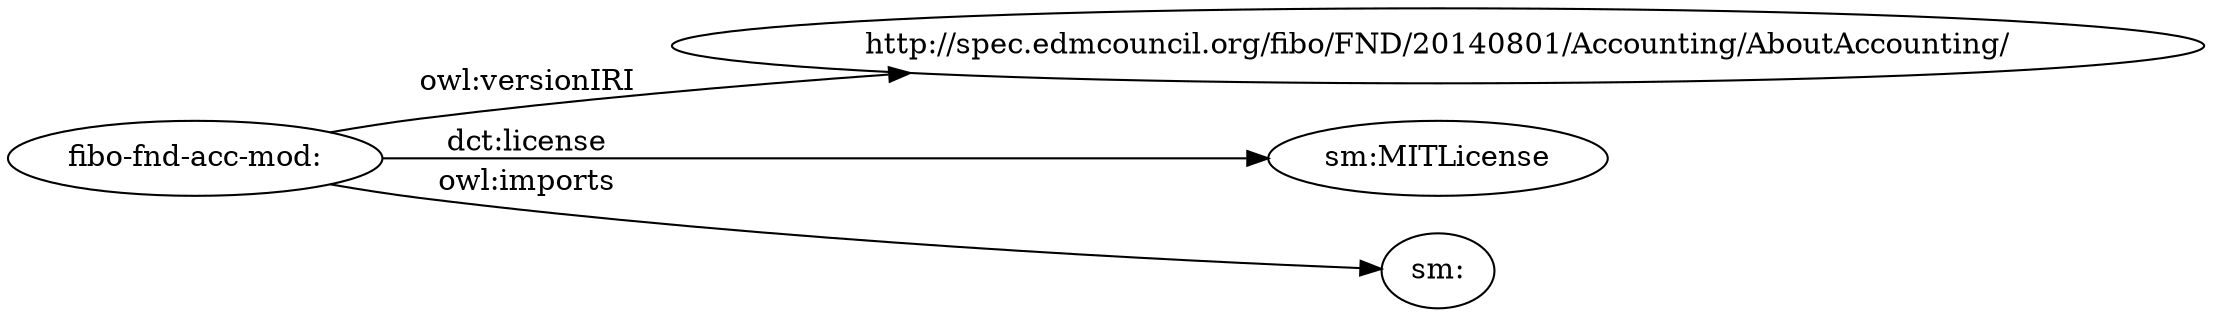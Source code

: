 digraph ar2dtool_diagram { 
rankdir=LR;
size="1501"
	"fibo-fnd-acc-mod:" -> "http://spec.edmcouncil.org/fibo/FND/20140801/Accounting/AboutAccounting/" [ label = "owl:versionIRI" ];
	"fibo-fnd-acc-mod:" -> "sm:MITLicense" [ label = "dct:license" ];
	"fibo-fnd-acc-mod:" -> "sm:" [ label = "owl:imports" ];

}

